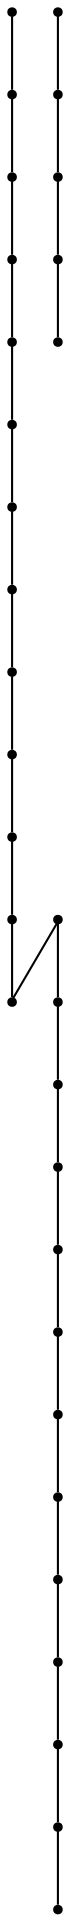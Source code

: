 graph {
  node [shape=point,comment="{\"directed\":false,\"doi\":\"10.1007/978-3-319-03841-4_25\",\"figure\":\"7 (3)\"}"]

  v0 [pos="1663.761376486418,653.0662660742557"]
  v1 [pos="1663.761376486418,719.743906952073"]
  v2 [pos="1663.761376486418,679.7373351431213"]
  v3 [pos="1663.761376486418,666.4017688143421"]
  v4 [pos="1663.761376486418,693.0729650605934"]
  v5 [pos="1663.761376486418,706.4082770346008"]
  v6 [pos="1610.3894885807226,653.0662660742557"]
  v7 [pos="1597.046612040535,653.0662660742559"]
  v8 [pos="1623.7324923692252,653.0662660742559"]
  v9 [pos="1637.0754961577277,653.0662660742559"]
  v10 [pos="1650.4183726979154,653.0662660742559"]
  v11 [pos="1583.7035128157963,653.0664568403347"]
  v12 [pos="1516.9888438061491,653.0663296629488"]
  v13 [pos="1476.9599596889564,653.0663296629488"]
  v14 [pos="1463.6170831487686,653.0663296629488"]
  v15 [pos="1490.302963477459,653.0663296629488"]
  v16 [pos="1503.6459672659612,653.0663296629488"]
  v17 [pos="1450.274079360266,653.0663296629488"]
  v18 [pos="1450.274079360266,706.4083406232937"]
  v19 [pos="1450.274079360266,719.7439705407659"]
  v20 [pos="1450.274079360266,693.0730286492864"]
  v21 [pos="1450.274079360266,679.7373987318142"]
  v22 [pos="1450.274079360266,666.4018324030351"]
  v23 [pos="1450.2741111723446,733.0795368695451"]
  v24 [pos="1663.761153801867,733.0795368695451"]
  v25 [pos="1557.017727923342,693.0730922379793"]
  v26 [pos="1557.0176324871059,679.7375259092"]
  v27 [pos="1557.017727923342,706.4084042119867"]
  v28 [pos="1557.017727923342,719.7440341294589"]
  v29 [pos="1557.017727923342,733.0795368695451"]
  v30 [pos="1530.3317521584156,653.0664568403347"]

  v19 -- v23 [id="-2",pos="1450.274079360266,719.7439705407659 1450.2741111723446,733.0795368695451 1450.2741111723446,733.0795368695451 1450.2741111723446,733.0795368695451"]
  v17 -- v22 [id="-3",pos="1450.274079360266,653.0663296629488 1450.274079360266,666.4018324030351 1450.274079360266,666.4018324030351 1450.274079360266,666.4018324030351"]
  v14 -- v17 [id="-4",pos="1463.6170831487686,653.0663296629488 1450.274079360266,653.0663296629488 1450.274079360266,653.0663296629488 1450.274079360266,653.0663296629488"]
  v30 -- v11 [id="-5",pos="1530.3317521584156,653.0664568403347 1583.7035128157963,653.0664568403347 1583.7035128157963,653.0664568403347 1583.7035128157963,653.0664568403347"]
  v30 -- v12 [id="-6",pos="1530.3317521584156,653.0664568403347 1516.9888438061491,653.0663296629488 1516.9888438061491,653.0663296629488 1516.9888438061491,653.0663296629488"]
  v29 -- v28 [id="-7",pos="1557.017727923342,733.0795368695451 1557.017727923342,719.7440341294589 1557.017727923342,719.7440341294589 1557.017727923342,719.7440341294589"]
  v28 -- v27 [id="-8",pos="1557.017727923342,719.7440341294589 1557.017727923342,706.4084042119867 1557.017727923342,706.4084042119867 1557.017727923342,706.4084042119867"]
  v27 -- v25 [id="-9",pos="1557.017727923342,706.4084042119867 1557.017727923342,693.0730922379793 1557.017727923342,693.0730922379793 1557.017727923342,693.0730922379793"]
  v25 -- v26 [id="-10",pos="1557.017727923342,693.0730922379793 1557.0176324871059,679.7375259092 1557.0176324871059,679.7375259092 1557.0176324871059,679.7375259092"]
  v7 -- v11 [id="-11",pos="1597.046612040535,653.0662660742559 1583.7035128157963,653.0664568403347 1583.7035128157963,653.0664568403347 1583.7035128157963,653.0664568403347"]
  v24 -- v1 [id="-12",pos="1663.761153801867,733.0795368695451 1663.761376486418,719.743906952073 1663.761376486418,719.743906952073 1663.761376486418,719.743906952073"]
  v3 -- v0 [id="-13",pos="1663.761376486418,666.4017688143421 1663.761376486418,653.0662660742557 1663.761376486418,653.0662660742557 1663.761376486418,653.0662660742557"]
  v0 -- v10 [id="-14",pos="1663.761376486418,653.0662660742557 1650.4183726979154,653.0662660742559 1650.4183726979154,653.0662660742559 1650.4183726979154,653.0662660742559"]
  v22 -- v21 [id="-17",pos="1450.274079360266,666.4018324030351 1450.2738566757153,670.0356318051074 1450.2738566757153,674.6594156928793 1450.274079360266,679.7373987318142"]
  v21 -- v20 [id="-18",pos="1450.274079360266,679.7373987318142 1450.2738566757153,683.9707495123091 1450.2738566757153,688.5218807015169 1450.274079360266,693.0730286492864"]
  v20 -- v18 [id="-19",pos="1450.274079360266,693.0730286492864 1450.2738566757153,697.6284221533509 1450.2738566757153,702.1838324153408 1450.274079360266,706.4083406232937"]
  v18 -- v19 [id="-20",pos="1450.274079360266,706.4083406232937 1450.2738566757153,711.493855224761 1450.2738566757153,716.1132215989833 1450.274079360266,719.7439705407659"]
  v12 -- v16 [id="-22",pos="1516.9888438061491,653.0663296629488 1513.352981105802,653.0664568403346 1508.7266998035575,653.0664568403346 1503.6459672659612,653.0663296629488"]
  v16 -- v15 [id="-23",pos="1503.6459672659612,653.0663296629488 1499.4102830833936,653.0664568403346 1494.8566358056314,653.0664568403346 1490.302963477459,653.0663296629488"]
  v15 -- v13 [id="-24",pos="1490.302963477459,653.0663296629488 1485.7449472365042,653.0664568403346 1481.1869059302903,653.0664568403346 1476.9599596889564,653.0663296629488"]
  v13 -- v14 [id="-25",pos="1476.9599596889564,653.0663296629488 1471.871630910307,653.0664568403346 1467.2497015529634,653.0664568403346 1463.6170831487686,653.0663296629488"]
  v10 -- v9 [id="-29",pos="1650.4183726979154,653.0662660742559 1646.7825099975685,653.0664568403346 1642.156228695324,653.0664568403346 1637.0754961577277,653.0662660742559"]
  v9 -- v8 [id="-30",pos="1637.0754961577277,653.0662660742559 1632.83981197516,653.0664568403346 1628.286164697398,653.0664568403346 1623.7324923692252,653.0662660742559"]
  v8 -- v6 [id="-31",pos="1623.7324923692252,653.0662660742559 1619.1744761282705,653.0664568403346 1614.6164348220564,653.0664568403346 1610.3894885807226,653.0662660742557"]
  v6 -- v7 [id="-32",pos="1610.3894885807226,653.0662660742557 1605.3011598020728,653.0664568403346 1600.6792304447295,653.0664568403346 1597.046612040535,653.0662660742559"]
  v1 -- v5 [id="-33",pos="1663.761376486418,719.743906952073 1663.761153801867,716.1132064981641 1663.761153801867,711.4938168001677 1663.761376486418,706.4082770346008"]
  v5 -- v4 [id="-34",pos="1663.761376486418,706.4082770346008 1663.761153801867,702.1837673773152 1663.761153801867,697.6283570989262 1663.761376486418,693.0729650605934"]
  v4 -- v2 [id="-35",pos="1663.761376486418,693.0729650605934 1663.761153801867,688.5218154806553 1663.761153801867,683.9706841386576 1663.761376486418,679.7373351431213"]
  v2 -- v3 [id="-36",pos="1663.761376486418,679.7373351431213 1663.761153801867,674.6593769794476 1663.761153801867,670.0356165933256 1663.761376486418,666.4017688143421"]
}